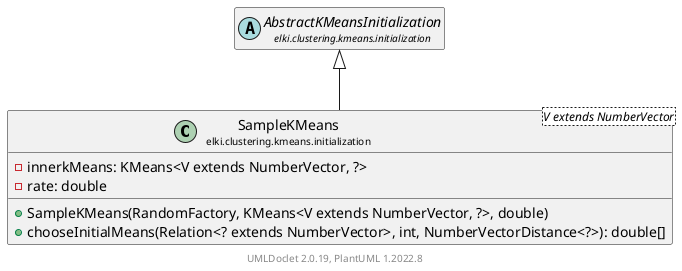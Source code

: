 @startuml
    remove .*\.(Instance|Par|Parameterizer|Factory)$
    set namespaceSeparator none
    hide empty fields
    hide empty methods

    class "<size:14>SampleKMeans\n<size:10>elki.clustering.kmeans.initialization" as elki.clustering.kmeans.initialization.SampleKMeans<V extends NumberVector> [[SampleKMeans.html]] {
        -innerkMeans: KMeans<V extends NumberVector, ?>
        -rate: double
        +SampleKMeans(RandomFactory, KMeans<V extends NumberVector, ?>, double)
        +chooseInitialMeans(Relation<? extends NumberVector>, int, NumberVectorDistance<?>): double[]
    }

    abstract class "<size:14>AbstractKMeansInitialization\n<size:10>elki.clustering.kmeans.initialization" as elki.clustering.kmeans.initialization.AbstractKMeansInitialization [[AbstractKMeansInitialization.html]]
    class "<size:14>SampleKMeans.Par\n<size:10>elki.clustering.kmeans.initialization" as elki.clustering.kmeans.initialization.SampleKMeans.Par<V extends NumberVector>

    elki.clustering.kmeans.initialization.AbstractKMeansInitialization <|-- elki.clustering.kmeans.initialization.SampleKMeans
    elki.clustering.kmeans.initialization.SampleKMeans +-- elki.clustering.kmeans.initialization.SampleKMeans.Par

    center footer UMLDoclet 2.0.19, PlantUML 1.2022.8
@enduml
